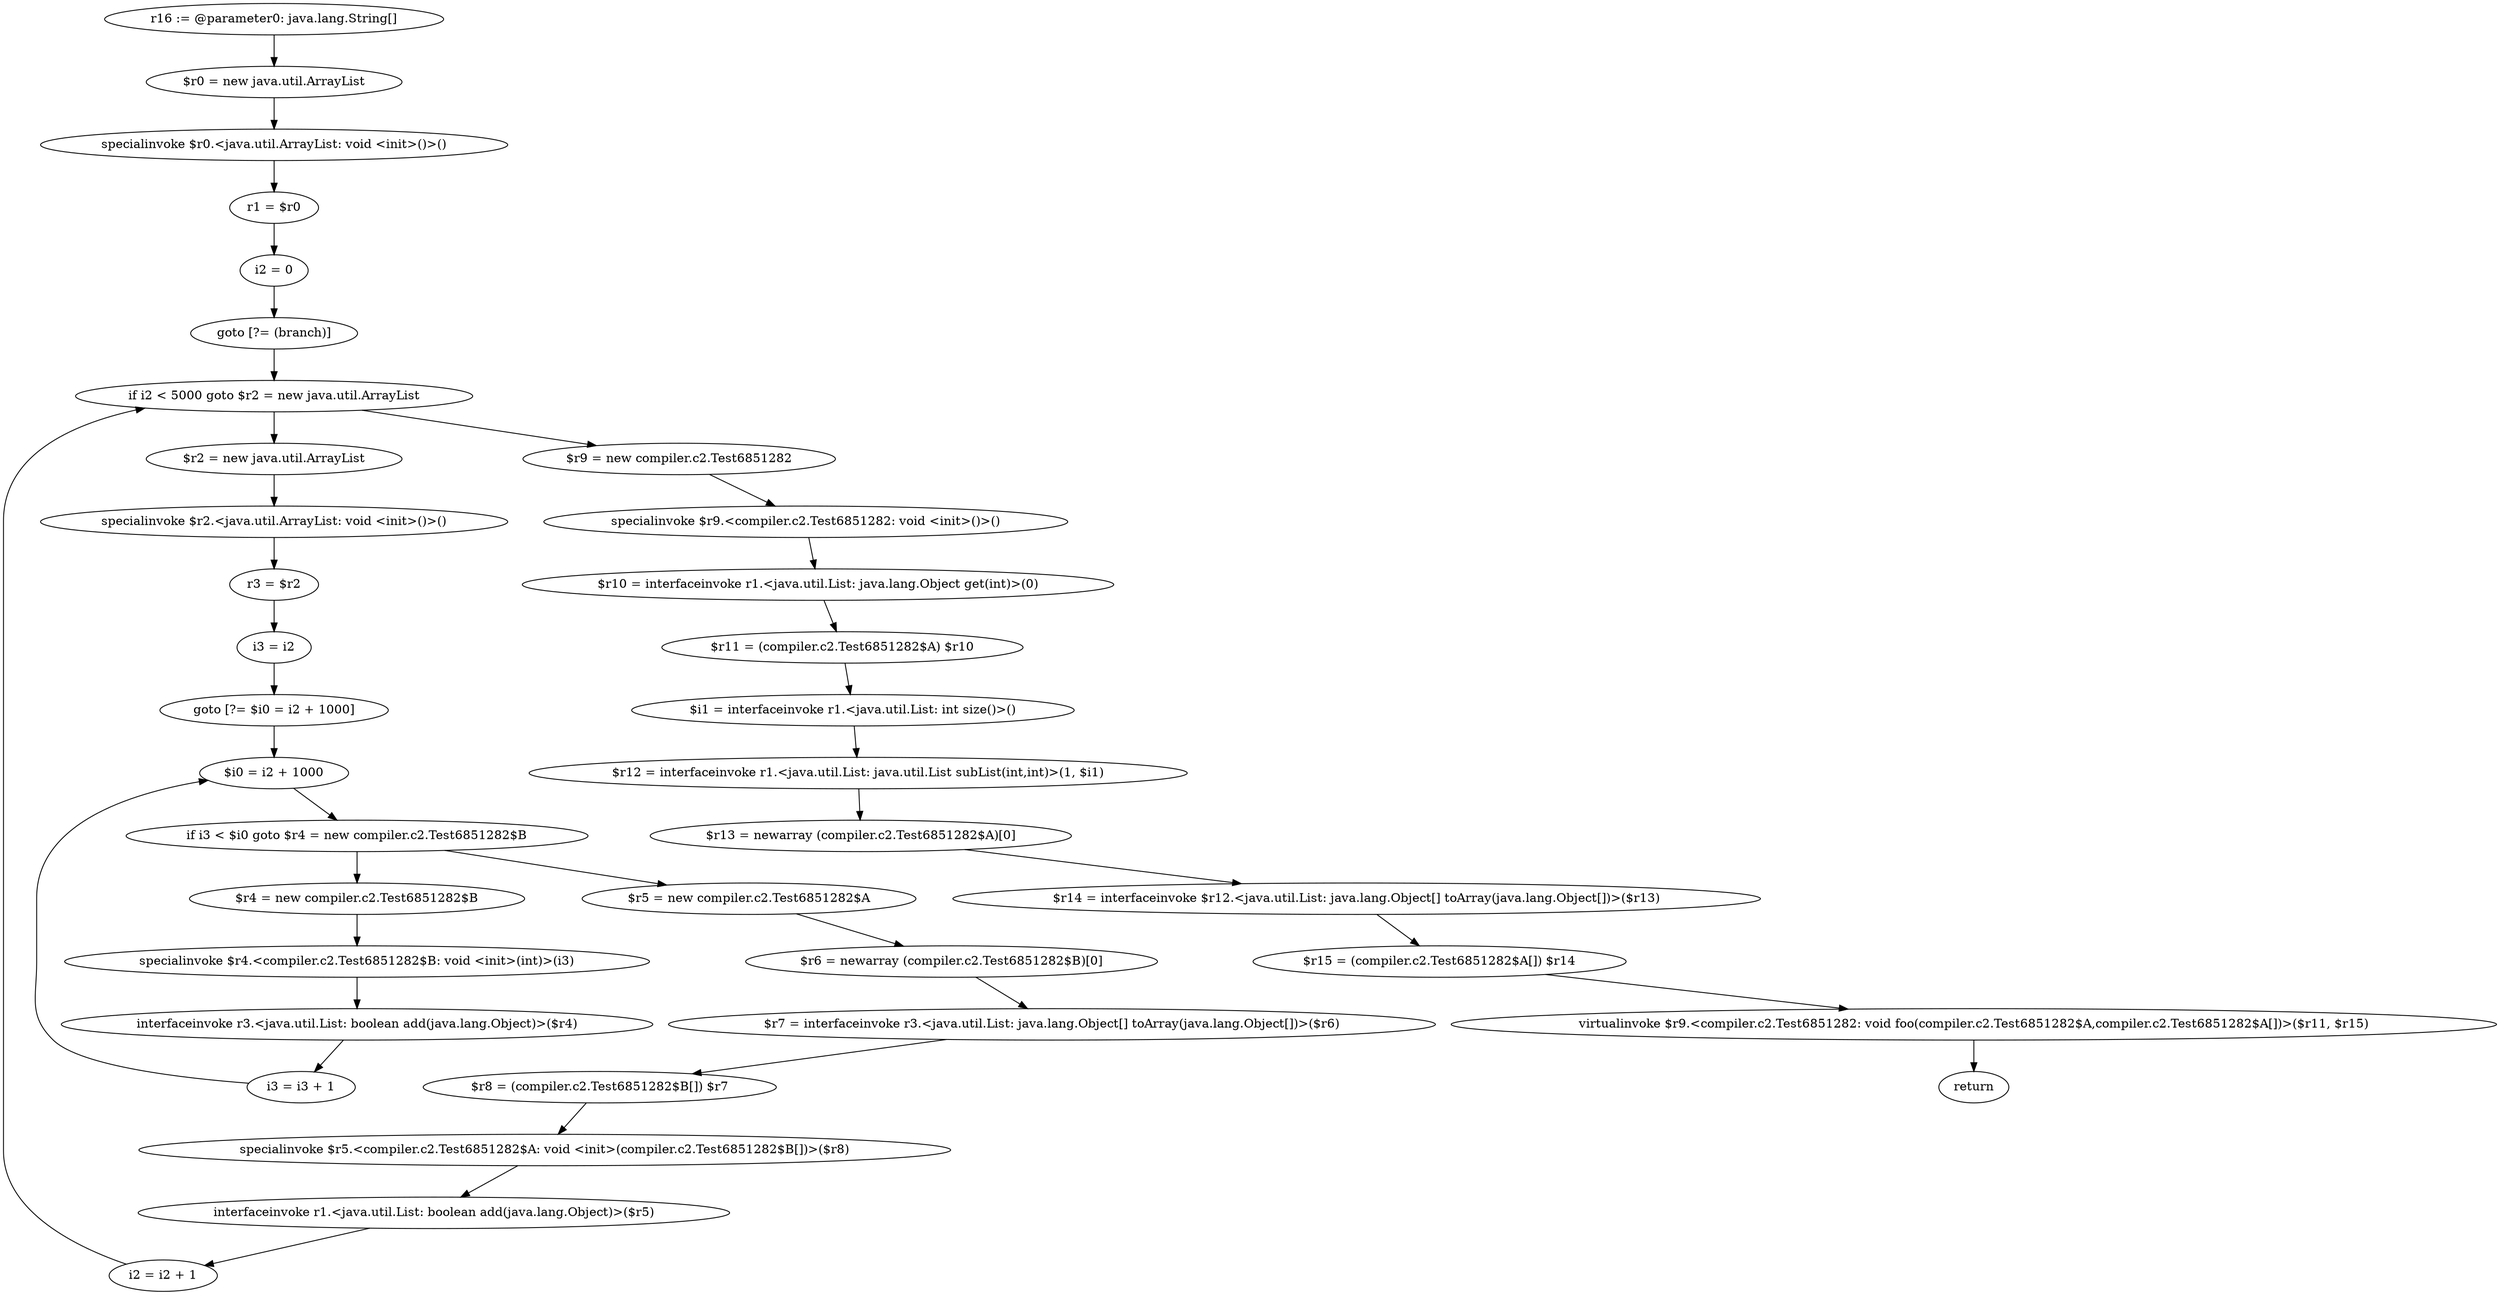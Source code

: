digraph "unitGraph" {
    "r16 := @parameter0: java.lang.String[]"
    "$r0 = new java.util.ArrayList"
    "specialinvoke $r0.<java.util.ArrayList: void <init>()>()"
    "r1 = $r0"
    "i2 = 0"
    "goto [?= (branch)]"
    "$r2 = new java.util.ArrayList"
    "specialinvoke $r2.<java.util.ArrayList: void <init>()>()"
    "r3 = $r2"
    "i3 = i2"
    "goto [?= $i0 = i2 + 1000]"
    "$r4 = new compiler.c2.Test6851282$B"
    "specialinvoke $r4.<compiler.c2.Test6851282$B: void <init>(int)>(i3)"
    "interfaceinvoke r3.<java.util.List: boolean add(java.lang.Object)>($r4)"
    "i3 = i3 + 1"
    "$i0 = i2 + 1000"
    "if i3 < $i0 goto $r4 = new compiler.c2.Test6851282$B"
    "$r5 = new compiler.c2.Test6851282$A"
    "$r6 = newarray (compiler.c2.Test6851282$B)[0]"
    "$r7 = interfaceinvoke r3.<java.util.List: java.lang.Object[] toArray(java.lang.Object[])>($r6)"
    "$r8 = (compiler.c2.Test6851282$B[]) $r7"
    "specialinvoke $r5.<compiler.c2.Test6851282$A: void <init>(compiler.c2.Test6851282$B[])>($r8)"
    "interfaceinvoke r1.<java.util.List: boolean add(java.lang.Object)>($r5)"
    "i2 = i2 + 1"
    "if i2 < 5000 goto $r2 = new java.util.ArrayList"
    "$r9 = new compiler.c2.Test6851282"
    "specialinvoke $r9.<compiler.c2.Test6851282: void <init>()>()"
    "$r10 = interfaceinvoke r1.<java.util.List: java.lang.Object get(int)>(0)"
    "$r11 = (compiler.c2.Test6851282$A) $r10"
    "$i1 = interfaceinvoke r1.<java.util.List: int size()>()"
    "$r12 = interfaceinvoke r1.<java.util.List: java.util.List subList(int,int)>(1, $i1)"
    "$r13 = newarray (compiler.c2.Test6851282$A)[0]"
    "$r14 = interfaceinvoke $r12.<java.util.List: java.lang.Object[] toArray(java.lang.Object[])>($r13)"
    "$r15 = (compiler.c2.Test6851282$A[]) $r14"
    "virtualinvoke $r9.<compiler.c2.Test6851282: void foo(compiler.c2.Test6851282$A,compiler.c2.Test6851282$A[])>($r11, $r15)"
    "return"
    "r16 := @parameter0: java.lang.String[]"->"$r0 = new java.util.ArrayList";
    "$r0 = new java.util.ArrayList"->"specialinvoke $r0.<java.util.ArrayList: void <init>()>()";
    "specialinvoke $r0.<java.util.ArrayList: void <init>()>()"->"r1 = $r0";
    "r1 = $r0"->"i2 = 0";
    "i2 = 0"->"goto [?= (branch)]";
    "goto [?= (branch)]"->"if i2 < 5000 goto $r2 = new java.util.ArrayList";
    "$r2 = new java.util.ArrayList"->"specialinvoke $r2.<java.util.ArrayList: void <init>()>()";
    "specialinvoke $r2.<java.util.ArrayList: void <init>()>()"->"r3 = $r2";
    "r3 = $r2"->"i3 = i2";
    "i3 = i2"->"goto [?= $i0 = i2 + 1000]";
    "goto [?= $i0 = i2 + 1000]"->"$i0 = i2 + 1000";
    "$r4 = new compiler.c2.Test6851282$B"->"specialinvoke $r4.<compiler.c2.Test6851282$B: void <init>(int)>(i3)";
    "specialinvoke $r4.<compiler.c2.Test6851282$B: void <init>(int)>(i3)"->"interfaceinvoke r3.<java.util.List: boolean add(java.lang.Object)>($r4)";
    "interfaceinvoke r3.<java.util.List: boolean add(java.lang.Object)>($r4)"->"i3 = i3 + 1";
    "i3 = i3 + 1"->"$i0 = i2 + 1000";
    "$i0 = i2 + 1000"->"if i3 < $i0 goto $r4 = new compiler.c2.Test6851282$B";
    "if i3 < $i0 goto $r4 = new compiler.c2.Test6851282$B"->"$r5 = new compiler.c2.Test6851282$A";
    "if i3 < $i0 goto $r4 = new compiler.c2.Test6851282$B"->"$r4 = new compiler.c2.Test6851282$B";
    "$r5 = new compiler.c2.Test6851282$A"->"$r6 = newarray (compiler.c2.Test6851282$B)[0]";
    "$r6 = newarray (compiler.c2.Test6851282$B)[0]"->"$r7 = interfaceinvoke r3.<java.util.List: java.lang.Object[] toArray(java.lang.Object[])>($r6)";
    "$r7 = interfaceinvoke r3.<java.util.List: java.lang.Object[] toArray(java.lang.Object[])>($r6)"->"$r8 = (compiler.c2.Test6851282$B[]) $r7";
    "$r8 = (compiler.c2.Test6851282$B[]) $r7"->"specialinvoke $r5.<compiler.c2.Test6851282$A: void <init>(compiler.c2.Test6851282$B[])>($r8)";
    "specialinvoke $r5.<compiler.c2.Test6851282$A: void <init>(compiler.c2.Test6851282$B[])>($r8)"->"interfaceinvoke r1.<java.util.List: boolean add(java.lang.Object)>($r5)";
    "interfaceinvoke r1.<java.util.List: boolean add(java.lang.Object)>($r5)"->"i2 = i2 + 1";
    "i2 = i2 + 1"->"if i2 < 5000 goto $r2 = new java.util.ArrayList";
    "if i2 < 5000 goto $r2 = new java.util.ArrayList"->"$r9 = new compiler.c2.Test6851282";
    "if i2 < 5000 goto $r2 = new java.util.ArrayList"->"$r2 = new java.util.ArrayList";
    "$r9 = new compiler.c2.Test6851282"->"specialinvoke $r9.<compiler.c2.Test6851282: void <init>()>()";
    "specialinvoke $r9.<compiler.c2.Test6851282: void <init>()>()"->"$r10 = interfaceinvoke r1.<java.util.List: java.lang.Object get(int)>(0)";
    "$r10 = interfaceinvoke r1.<java.util.List: java.lang.Object get(int)>(0)"->"$r11 = (compiler.c2.Test6851282$A) $r10";
    "$r11 = (compiler.c2.Test6851282$A) $r10"->"$i1 = interfaceinvoke r1.<java.util.List: int size()>()";
    "$i1 = interfaceinvoke r1.<java.util.List: int size()>()"->"$r12 = interfaceinvoke r1.<java.util.List: java.util.List subList(int,int)>(1, $i1)";
    "$r12 = interfaceinvoke r1.<java.util.List: java.util.List subList(int,int)>(1, $i1)"->"$r13 = newarray (compiler.c2.Test6851282$A)[0]";
    "$r13 = newarray (compiler.c2.Test6851282$A)[0]"->"$r14 = interfaceinvoke $r12.<java.util.List: java.lang.Object[] toArray(java.lang.Object[])>($r13)";
    "$r14 = interfaceinvoke $r12.<java.util.List: java.lang.Object[] toArray(java.lang.Object[])>($r13)"->"$r15 = (compiler.c2.Test6851282$A[]) $r14";
    "$r15 = (compiler.c2.Test6851282$A[]) $r14"->"virtualinvoke $r9.<compiler.c2.Test6851282: void foo(compiler.c2.Test6851282$A,compiler.c2.Test6851282$A[])>($r11, $r15)";
    "virtualinvoke $r9.<compiler.c2.Test6851282: void foo(compiler.c2.Test6851282$A,compiler.c2.Test6851282$A[])>($r11, $r15)"->"return";
}
